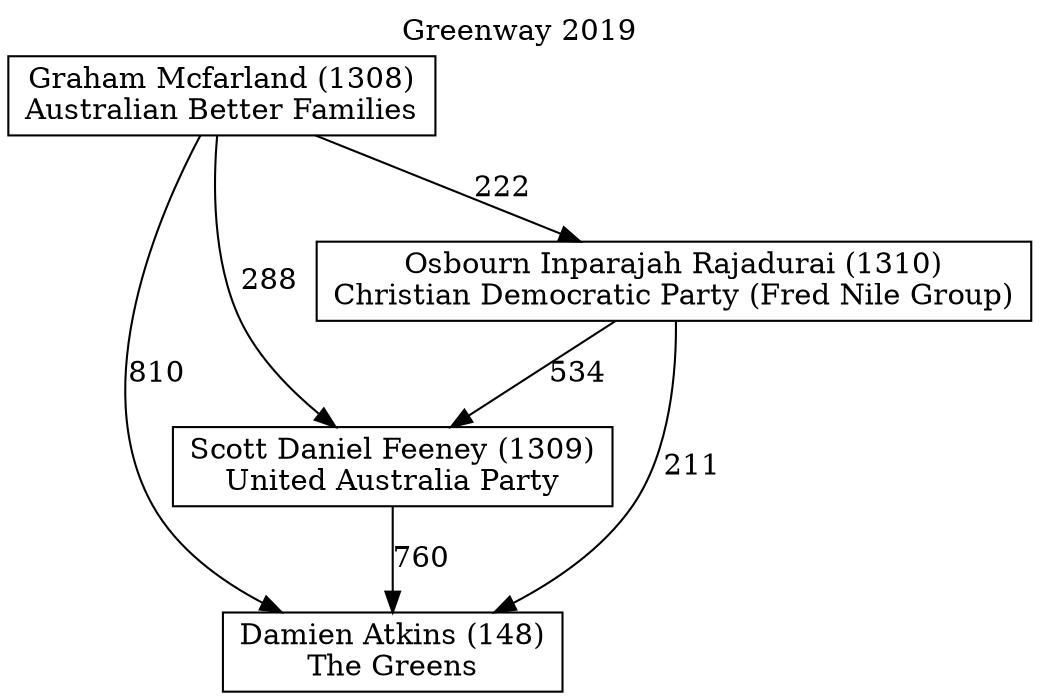 // House preference flow
digraph "Damien Atkins (148)_Greenway_2019" {
	graph [label="Greenway 2019" labelloc=t mclimit=10]
	node [shape=box]
	"Damien Atkins (148)" [label="Damien Atkins (148)
The Greens"]
	"Scott Daniel Feeney (1309)" [label="Scott Daniel Feeney (1309)
United Australia Party"]
	"Osbourn Inparajah Rajadurai (1310)" [label="Osbourn Inparajah Rajadurai (1310)
Christian Democratic Party (Fred Nile Group)"]
	"Graham Mcfarland (1308)" [label="Graham Mcfarland (1308)
Australian Better Families"]
	"Damien Atkins (148)" [label="Damien Atkins (148)
The Greens"]
	"Osbourn Inparajah Rajadurai (1310)" [label="Osbourn Inparajah Rajadurai (1310)
Christian Democratic Party (Fred Nile Group)"]
	"Graham Mcfarland (1308)" [label="Graham Mcfarland (1308)
Australian Better Families"]
	"Damien Atkins (148)" [label="Damien Atkins (148)
The Greens"]
	"Graham Mcfarland (1308)" [label="Graham Mcfarland (1308)
Australian Better Families"]
	"Graham Mcfarland (1308)" [label="Graham Mcfarland (1308)
Australian Better Families"]
	"Osbourn Inparajah Rajadurai (1310)" [label="Osbourn Inparajah Rajadurai (1310)
Christian Democratic Party (Fred Nile Group)"]
	"Graham Mcfarland (1308)" [label="Graham Mcfarland (1308)
Australian Better Families"]
	"Graham Mcfarland (1308)" [label="Graham Mcfarland (1308)
Australian Better Families"]
	"Scott Daniel Feeney (1309)" [label="Scott Daniel Feeney (1309)
United Australia Party"]
	"Osbourn Inparajah Rajadurai (1310)" [label="Osbourn Inparajah Rajadurai (1310)
Christian Democratic Party (Fred Nile Group)"]
	"Graham Mcfarland (1308)" [label="Graham Mcfarland (1308)
Australian Better Families"]
	"Scott Daniel Feeney (1309)" [label="Scott Daniel Feeney (1309)
United Australia Party"]
	"Graham Mcfarland (1308)" [label="Graham Mcfarland (1308)
Australian Better Families"]
	"Graham Mcfarland (1308)" [label="Graham Mcfarland (1308)
Australian Better Families"]
	"Osbourn Inparajah Rajadurai (1310)" [label="Osbourn Inparajah Rajadurai (1310)
Christian Democratic Party (Fred Nile Group)"]
	"Graham Mcfarland (1308)" [label="Graham Mcfarland (1308)
Australian Better Families"]
	"Graham Mcfarland (1308)" [label="Graham Mcfarland (1308)
Australian Better Families"]
	"Scott Daniel Feeney (1309)" -> "Damien Atkins (148)" [label=760]
	"Osbourn Inparajah Rajadurai (1310)" -> "Scott Daniel Feeney (1309)" [label=534]
	"Graham Mcfarland (1308)" -> "Osbourn Inparajah Rajadurai (1310)" [label=222]
	"Osbourn Inparajah Rajadurai (1310)" -> "Damien Atkins (148)" [label=211]
	"Graham Mcfarland (1308)" -> "Damien Atkins (148)" [label=810]
	"Graham Mcfarland (1308)" -> "Scott Daniel Feeney (1309)" [label=288]
}
